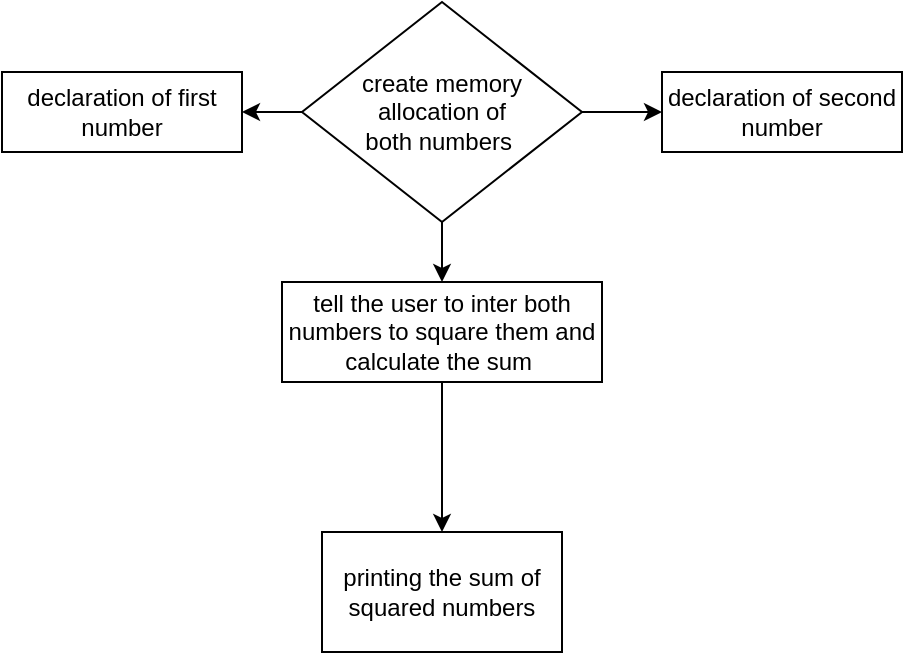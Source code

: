 <mxfile version="20.8.23" type="github">
  <diagram name="Page-1" id="_WVSf9M0OduRAPG9eqyl">
    <mxGraphModel dx="874" dy="429" grid="1" gridSize="10" guides="1" tooltips="1" connect="1" arrows="1" fold="1" page="1" pageScale="1" pageWidth="850" pageHeight="1100" math="0" shadow="0">
      <root>
        <mxCell id="0" />
        <mxCell id="1" parent="0" />
        <mxCell id="8JqnoR0LL-dk9gTiysL_-1" value="declaration of first number" style="rounded=0;whiteSpace=wrap;html=1;" vertex="1" parent="1">
          <mxGeometry x="80" y="35" width="120" height="40" as="geometry" />
        </mxCell>
        <mxCell id="8JqnoR0LL-dk9gTiysL_-2" value="declaration of second number" style="rounded=0;whiteSpace=wrap;html=1;" vertex="1" parent="1">
          <mxGeometry x="410" y="35" width="120" height="40" as="geometry" />
        </mxCell>
        <mxCell id="8JqnoR0LL-dk9gTiysL_-14" value="" style="edgeStyle=orthogonalEdgeStyle;rounded=0;orthogonalLoop=1;jettySize=auto;html=1;" edge="1" parent="1" source="8JqnoR0LL-dk9gTiysL_-13" target="8JqnoR0LL-dk9gTiysL_-2">
          <mxGeometry relative="1" as="geometry" />
        </mxCell>
        <mxCell id="8JqnoR0LL-dk9gTiysL_-15" value="" style="edgeStyle=orthogonalEdgeStyle;rounded=0;orthogonalLoop=1;jettySize=auto;html=1;" edge="1" parent="1" source="8JqnoR0LL-dk9gTiysL_-13" target="8JqnoR0LL-dk9gTiysL_-1">
          <mxGeometry relative="1" as="geometry" />
        </mxCell>
        <mxCell id="8JqnoR0LL-dk9gTiysL_-17" value="" style="edgeStyle=orthogonalEdgeStyle;rounded=0;orthogonalLoop=1;jettySize=auto;html=1;" edge="1" parent="1" source="8JqnoR0LL-dk9gTiysL_-13" target="8JqnoR0LL-dk9gTiysL_-16">
          <mxGeometry relative="1" as="geometry" />
        </mxCell>
        <mxCell id="8JqnoR0LL-dk9gTiysL_-13" value="create memory &lt;br&gt;allocation of &lt;br&gt;both numbers&amp;nbsp;" style="rhombus;whiteSpace=wrap;html=1;" vertex="1" parent="1">
          <mxGeometry x="230" width="140" height="110" as="geometry" />
        </mxCell>
        <mxCell id="8JqnoR0LL-dk9gTiysL_-19" value="" style="edgeStyle=orthogonalEdgeStyle;rounded=0;orthogonalLoop=1;jettySize=auto;html=1;" edge="1" parent="1" source="8JqnoR0LL-dk9gTiysL_-16" target="8JqnoR0LL-dk9gTiysL_-18">
          <mxGeometry relative="1" as="geometry" />
        </mxCell>
        <mxCell id="8JqnoR0LL-dk9gTiysL_-16" value="tell the user to inter both numbers to square them and calculate the sum&amp;nbsp;" style="whiteSpace=wrap;html=1;" vertex="1" parent="1">
          <mxGeometry x="220" y="140" width="160" height="50" as="geometry" />
        </mxCell>
        <mxCell id="8JqnoR0LL-dk9gTiysL_-18" value="printing the sum of squared numbers" style="whiteSpace=wrap;html=1;" vertex="1" parent="1">
          <mxGeometry x="240" y="265" width="120" height="60" as="geometry" />
        </mxCell>
      </root>
    </mxGraphModel>
  </diagram>
</mxfile>
